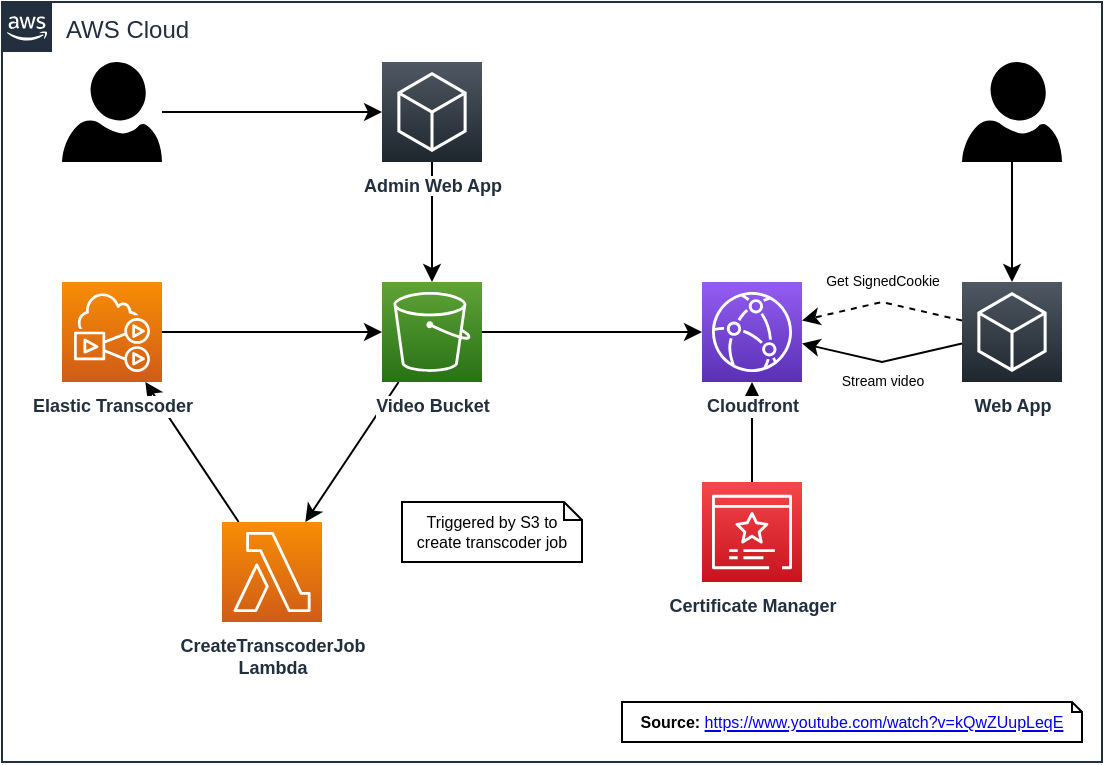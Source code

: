 <mxfile version="13.3.5" type="device"><diagram id="SMq62l1Ygp1_o8AQsD-k" name="Page-1"><mxGraphModel dx="753" dy="368" grid="1" gridSize="10" guides="1" tooltips="1" connect="1" arrows="1" fold="1" page="1" pageScale="1" pageWidth="827" pageHeight="1169" math="0" shadow="0"><root><mxCell id="0"/><mxCell id="1" parent="0"/><mxCell id="RxMsF-PwkTpPaXQYdrAB-25" value="AWS Cloud" style="points=[[0,0],[0.25,0],[0.5,0],[0.75,0],[1,0],[1,0.25],[1,0.5],[1,0.75],[1,1],[0.75,1],[0.5,1],[0.25,1],[0,1],[0,0.75],[0,0.5],[0,0.25]];outlineConnect=0;gradientColor=none;html=1;whiteSpace=wrap;fontSize=12;fontStyle=0;shape=mxgraph.aws4.group;grIcon=mxgraph.aws4.group_aws_cloud_alt;strokeColor=#232F3E;fillColor=none;verticalAlign=top;align=left;spacingLeft=30;fontColor=#232F3E;dashed=0;labelBackgroundColor=#ffffff;" vertex="1" parent="1"><mxGeometry x="10" y="10" width="550" height="380" as="geometry"/></mxCell><mxCell id="RxMsF-PwkTpPaXQYdrAB-6" style="edgeStyle=none;rounded=0;orthogonalLoop=1;jettySize=auto;html=1;" edge="1" parent="1" source="RxMsF-PwkTpPaXQYdrAB-1" target="RxMsF-PwkTpPaXQYdrAB-2"><mxGeometry relative="1" as="geometry"/></mxCell><mxCell id="RxMsF-PwkTpPaXQYdrAB-4" style="rounded=0;orthogonalLoop=1;jettySize=auto;html=1;" edge="1" parent="1" source="RxMsF-PwkTpPaXQYdrAB-2" target="RxMsF-PwkTpPaXQYdrAB-3"><mxGeometry relative="1" as="geometry"/></mxCell><mxCell id="RxMsF-PwkTpPaXQYdrAB-9" style="edgeStyle=none;rounded=0;orthogonalLoop=1;jettySize=auto;html=1;fontSize=9;" edge="1" parent="1" source="RxMsF-PwkTpPaXQYdrAB-2" target="RxMsF-PwkTpPaXQYdrAB-8"><mxGeometry relative="1" as="geometry"/></mxCell><mxCell id="RxMsF-PwkTpPaXQYdrAB-2" value="Video Bucket" style="outlineConnect=0;fontColor=#232F3E;gradientColor=#60A337;gradientDirection=north;fillColor=#277116;strokeColor=#ffffff;dashed=0;verticalLabelPosition=bottom;verticalAlign=top;align=center;html=1;fontSize=9;fontStyle=1;aspect=fixed;shape=mxgraph.aws4.resourceIcon;resIcon=mxgraph.aws4.s3;labelBackgroundColor=#ffffff;" vertex="1" parent="1"><mxGeometry x="200" y="150" width="50" height="50" as="geometry"/></mxCell><mxCell id="RxMsF-PwkTpPaXQYdrAB-5" style="edgeStyle=none;rounded=0;orthogonalLoop=1;jettySize=auto;html=1;" edge="1" parent="1" source="RxMsF-PwkTpPaXQYdrAB-3" target="RxMsF-PwkTpPaXQYdrAB-1"><mxGeometry relative="1" as="geometry"/></mxCell><mxCell id="RxMsF-PwkTpPaXQYdrAB-3" value="CreateTranscoderJob&lt;br style=&quot;font-size: 9px;&quot;&gt;Lambda" style="outlineConnect=0;fontColor=#232F3E;gradientColor=#F78E04;gradientDirection=north;fillColor=#D05C17;strokeColor=#ffffff;dashed=0;verticalLabelPosition=bottom;verticalAlign=top;align=center;html=1;fontSize=9;fontStyle=1;aspect=fixed;shape=mxgraph.aws4.resourceIcon;resIcon=mxgraph.aws4.lambda;" vertex="1" parent="1"><mxGeometry x="120" y="270" width="50" height="50" as="geometry"/></mxCell><mxCell id="RxMsF-PwkTpPaXQYdrAB-7" value="Triggered by S3 to create transcoder job" style="shape=note;size=9;whiteSpace=wrap;html=1;fontSize=8;" vertex="1" parent="1"><mxGeometry x="210" y="260" width="90" height="30" as="geometry"/></mxCell><mxCell id="RxMsF-PwkTpPaXQYdrAB-11" style="edgeStyle=none;rounded=0;orthogonalLoop=1;jettySize=auto;html=1;fontSize=9;" edge="1" parent="1" source="RxMsF-PwkTpPaXQYdrAB-10" target="RxMsF-PwkTpPaXQYdrAB-8"><mxGeometry relative="1" as="geometry"/></mxCell><mxCell id="RxMsF-PwkTpPaXQYdrAB-10" value="Certificate Manager" style="outlineConnect=0;fontColor=#232F3E;gradientColor=#F54749;gradientDirection=north;fillColor=#C7131F;strokeColor=#ffffff;dashed=0;verticalLabelPosition=bottom;verticalAlign=top;align=center;html=1;fontSize=9;fontStyle=1;aspect=fixed;shape=mxgraph.aws4.resourceIcon;resIcon=mxgraph.aws4.certificate_manager_3;" vertex="1" parent="1"><mxGeometry x="360" y="250" width="50" height="50" as="geometry"/></mxCell><mxCell id="RxMsF-PwkTpPaXQYdrAB-14" value="Get SignedCookie" style="edgeStyle=none;rounded=0;orthogonalLoop=1;jettySize=auto;html=1;fontSize=7;dashed=1;" edge="1" parent="1" source="RxMsF-PwkTpPaXQYdrAB-13" target="RxMsF-PwkTpPaXQYdrAB-8"><mxGeometry y="-10" relative="1" as="geometry"><Array as="points"><mxPoint x="450" y="160"/></Array><mxPoint x="2" as="offset"/></mxGeometry></mxCell><mxCell id="RxMsF-PwkTpPaXQYdrAB-15" value="Stream video" style="edgeStyle=none;rounded=0;orthogonalLoop=1;jettySize=auto;html=1;fontSize=7;" edge="1" parent="1" source="RxMsF-PwkTpPaXQYdrAB-13" target="RxMsF-PwkTpPaXQYdrAB-8"><mxGeometry y="10" relative="1" as="geometry"><Array as="points"><mxPoint x="450" y="190"/></Array><mxPoint x="2" as="offset"/></mxGeometry></mxCell><mxCell id="RxMsF-PwkTpPaXQYdrAB-13" value="Web App" style="gradientDirection=north;outlineConnect=0;fontColor=#232F3E;gradientColor=#505863;fillColor=#1E262E;strokeColor=#ffffff;dashed=0;verticalLabelPosition=bottom;verticalAlign=top;align=center;html=1;fontSize=9;fontStyle=1;aspect=fixed;shape=mxgraph.aws4.resourceIcon;resIcon=mxgraph.aws4.general;" vertex="1" parent="1"><mxGeometry x="490" y="150" width="50" height="50" as="geometry"/></mxCell><mxCell id="RxMsF-PwkTpPaXQYdrAB-17" style="edgeStyle=none;rounded=0;orthogonalLoop=1;jettySize=auto;html=1;fontSize=7;" edge="1" parent="1" source="RxMsF-PwkTpPaXQYdrAB-16" target="RxMsF-PwkTpPaXQYdrAB-2"><mxGeometry relative="1" as="geometry"/></mxCell><mxCell id="RxMsF-PwkTpPaXQYdrAB-16" value="&lt;span style=&quot;background-color: rgb(255 , 255 , 255)&quot;&gt;Admin Web App&lt;/span&gt;" style="gradientDirection=north;outlineConnect=0;fontColor=#232F3E;gradientColor=#505863;fillColor=#1E262E;strokeColor=#ffffff;dashed=0;verticalLabelPosition=bottom;verticalAlign=top;align=center;html=1;fontSize=9;fontStyle=1;aspect=fixed;shape=mxgraph.aws4.resourceIcon;resIcon=mxgraph.aws4.general;" vertex="1" parent="1"><mxGeometry x="200" y="40" width="50" height="50" as="geometry"/></mxCell><mxCell id="RxMsF-PwkTpPaXQYdrAB-19" style="edgeStyle=none;rounded=0;orthogonalLoop=1;jettySize=auto;html=1;fontSize=7;" edge="1" parent="1" source="RxMsF-PwkTpPaXQYdrAB-18" target="RxMsF-PwkTpPaXQYdrAB-16"><mxGeometry relative="1" as="geometry"/></mxCell><mxCell id="RxMsF-PwkTpPaXQYdrAB-18" value="" style="pointerEvents=1;shadow=0;dashed=0;html=1;strokeColor=none;labelPosition=center;verticalLabelPosition=bottom;verticalAlign=top;align=center;shape=mxgraph.azure.user;fontSize=7;aspect=fixed;fillColor=#000000;" vertex="1" parent="1"><mxGeometry x="40" y="40" width="50" height="50" as="geometry"/></mxCell><mxCell id="RxMsF-PwkTpPaXQYdrAB-21" style="edgeStyle=none;rounded=0;orthogonalLoop=1;jettySize=auto;html=1;fontSize=7;" edge="1" parent="1" source="RxMsF-PwkTpPaXQYdrAB-20" target="RxMsF-PwkTpPaXQYdrAB-13"><mxGeometry relative="1" as="geometry"/></mxCell><mxCell id="RxMsF-PwkTpPaXQYdrAB-20" value="" style="pointerEvents=1;shadow=0;dashed=0;html=1;strokeColor=none;labelPosition=center;verticalLabelPosition=bottom;verticalAlign=top;align=center;shape=mxgraph.azure.user;fontSize=7;aspect=fixed;fillColor=#000000;" vertex="1" parent="1"><mxGeometry x="490" y="40" width="50" height="50" as="geometry"/></mxCell><mxCell id="RxMsF-PwkTpPaXQYdrAB-8" value="Cloudfront" style="outlineConnect=0;fontColor=#232F3E;gradientColor=#945DF2;gradientDirection=north;fillColor=#5A30B5;strokeColor=#ffffff;dashed=0;verticalLabelPosition=bottom;verticalAlign=top;align=center;html=1;fontSize=9;fontStyle=1;aspect=fixed;shape=mxgraph.aws4.resourceIcon;resIcon=mxgraph.aws4.cloudfront;labelBackgroundColor=#FFFFFF;" vertex="1" parent="1"><mxGeometry x="360" y="150" width="50" height="50" as="geometry"/></mxCell><mxCell id="RxMsF-PwkTpPaXQYdrAB-1" value="Elastic Transcoder" style="outlineConnect=0;fontColor=#232F3E;gradientColor=#F78E04;gradientDirection=north;fillColor=#D05C17;strokeColor=#ffffff;dashed=0;verticalLabelPosition=bottom;verticalAlign=top;align=center;html=1;fontSize=9;fontStyle=1;aspect=fixed;shape=mxgraph.aws4.resourceIcon;resIcon=mxgraph.aws4.elastic_transcoder;labelBackgroundColor=#ffffff;" vertex="1" parent="1"><mxGeometry x="40" y="150" width="50" height="50" as="geometry"/></mxCell><mxCell id="RxMsF-PwkTpPaXQYdrAB-22" value="&lt;b style=&quot;font-size: 8px;&quot;&gt;Source:&lt;/b&gt;&amp;nbsp;&lt;a href=&quot;https://www.youtube.com/watch?v=kQwZUupLeqE&quot; style=&quot;font-size: 8px;&quot;&gt;https://www.youtube.com/watch?v=kQwZUupLeqE&lt;/a&gt;" style="shape=note;size=5;whiteSpace=wrap;html=1;fontSize=8;" vertex="1" parent="1"><mxGeometry x="320" y="360" width="230" height="20" as="geometry"/></mxCell></root></mxGraphModel></diagram></mxfile>